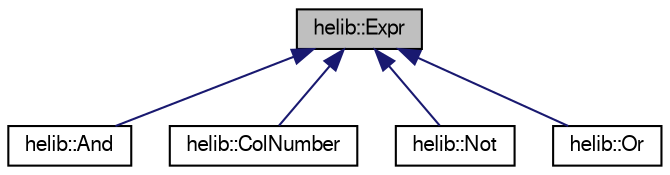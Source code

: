 digraph "helib::Expr"
{
  edge [fontname="FreeSans",fontsize="10",labelfontname="FreeSans",labelfontsize="10"];
  node [fontname="FreeSans",fontsize="10",shape=record];
  Node0 [label="helib::Expr",height=0.2,width=0.4,color="black", fillcolor="grey75", style="filled", fontcolor="black"];
  Node0 -> Node1 [dir="back",color="midnightblue",fontsize="10",style="solid"];
  Node1 [label="helib::And",height=0.2,width=0.4,color="black", fillcolor="white", style="filled",URL="$classhelib_1_1_and.html",tooltip="An object representing the logical AND expression which inherits from Expr. "];
  Node0 -> Node2 [dir="back",color="midnightblue",fontsize="10",style="solid"];
  Node2 [label="helib::ColNumber",height=0.2,width=0.4,color="black", fillcolor="white", style="filled",URL="$classhelib_1_1_col_number.html",tooltip="An object representing a column of a database as an expression which inherits from Expr..."];
  Node0 -> Node3 [dir="back",color="midnightblue",fontsize="10",style="solid"];
  Node3 [label="helib::Not",height=0.2,width=0.4,color="black", fillcolor="white", style="filled",URL="$classhelib_1_1_not.html",tooltip="An object representing the logical NOT expression which inherits from Expr. "];
  Node0 -> Node4 [dir="back",color="midnightblue",fontsize="10",style="solid"];
  Node4 [label="helib::Or",height=0.2,width=0.4,color="black", fillcolor="white", style="filled",URL="$classhelib_1_1_or.html",tooltip="An object representing the logical OR expression which inherits from Expr. "];
}
